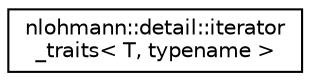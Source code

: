digraph "Graphical Class Hierarchy"
{
 // LATEX_PDF_SIZE
  edge [fontname="Helvetica",fontsize="10",labelfontname="Helvetica",labelfontsize="10"];
  node [fontname="Helvetica",fontsize="10",shape=record];
  rankdir="LR";
  Node0 [label="nlohmann::detail::iterator\l_traits\< T, typename \>",height=0.2,width=0.4,color="black", fillcolor="white", style="filled",URL="$d8/db6/structnlohmann_1_1detail_1_1iterator__traits.html",tooltip=" "];
}
